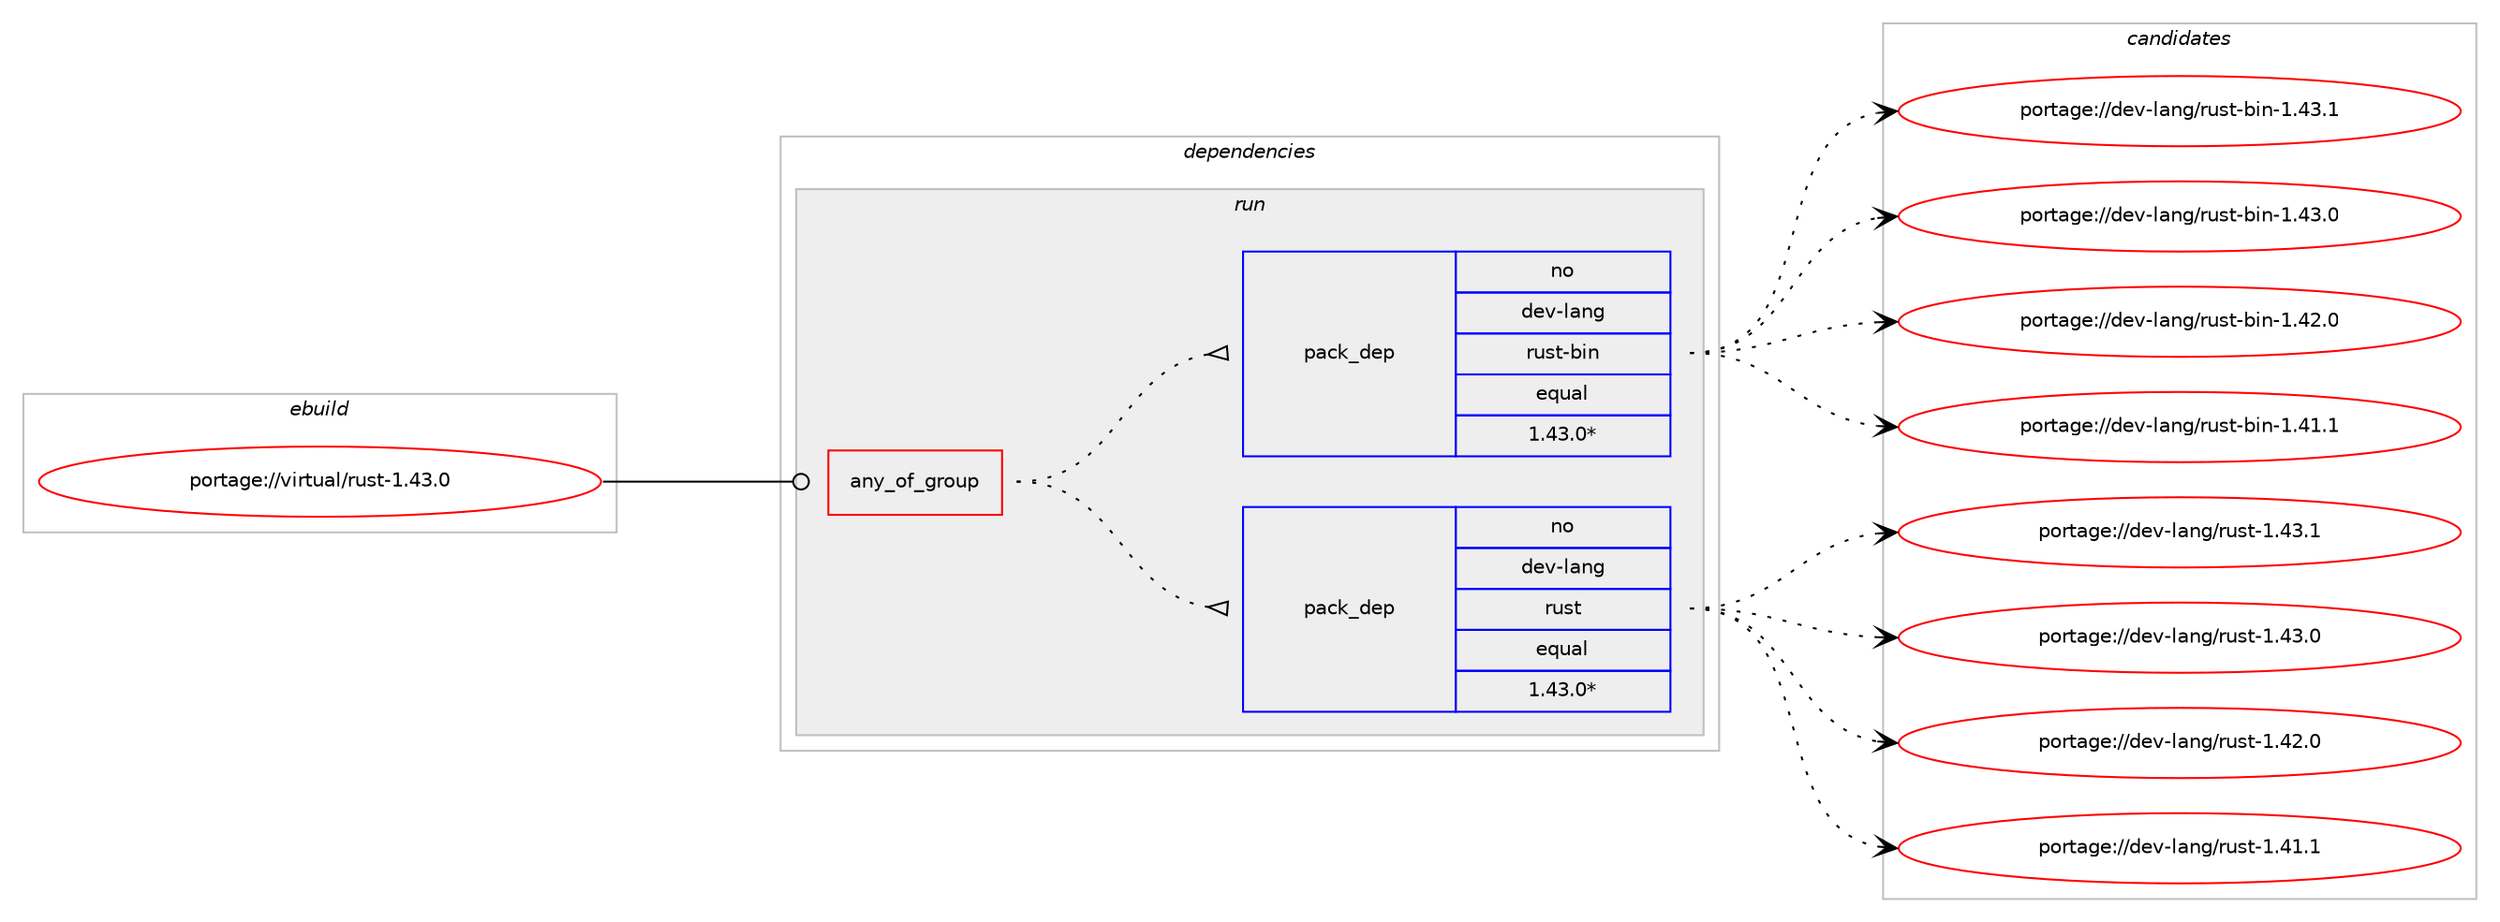 digraph prolog {

# *************
# Graph options
# *************

newrank=true;
concentrate=true;
compound=true;
graph [rankdir=LR,fontname=Helvetica,fontsize=10,ranksep=1.5];#, ranksep=2.5, nodesep=0.2];
edge  [arrowhead=vee];
node  [fontname=Helvetica,fontsize=10];

# **********
# The ebuild
# **********

subgraph cluster_leftcol {
color=gray;
rank=same;
label=<<i>ebuild</i>>;
id [label="portage://virtual/rust-1.43.0", color=red, width=4, href="../virtual/rust-1.43.0.svg"];
}

# ****************
# The dependencies
# ****************

subgraph cluster_midcol {
color=gray;
label=<<i>dependencies</i>>;
subgraph cluster_compile {
fillcolor="#eeeeee";
style=filled;
label=<<i>compile</i>>;
}
subgraph cluster_compileandrun {
fillcolor="#eeeeee";
style=filled;
label=<<i>compile and run</i>>;
}
subgraph cluster_run {
fillcolor="#eeeeee";
style=filled;
label=<<i>run</i>>;
subgraph any62 {
dependency3523 [label=<<TABLE BORDER="0" CELLBORDER="1" CELLSPACING="0" CELLPADDING="4"><TR><TD CELLPADDING="10">any_of_group</TD></TR></TABLE>>, shape=none, color=red];subgraph pack3013 {
dependency3524 [label=<<TABLE BORDER="0" CELLBORDER="1" CELLSPACING="0" CELLPADDING="4" WIDTH="220"><TR><TD ROWSPAN="6" CELLPADDING="30">pack_dep</TD></TR><TR><TD WIDTH="110">no</TD></TR><TR><TD>dev-lang</TD></TR><TR><TD>rust</TD></TR><TR><TD>equal</TD></TR><TR><TD>1.43.0*</TD></TR></TABLE>>, shape=none, color=blue];
}
dependency3523:e -> dependency3524:w [weight=20,style="dotted",arrowhead="oinv"];
subgraph pack3014 {
dependency3525 [label=<<TABLE BORDER="0" CELLBORDER="1" CELLSPACING="0" CELLPADDING="4" WIDTH="220"><TR><TD ROWSPAN="6" CELLPADDING="30">pack_dep</TD></TR><TR><TD WIDTH="110">no</TD></TR><TR><TD>dev-lang</TD></TR><TR><TD>rust-bin</TD></TR><TR><TD>equal</TD></TR><TR><TD>1.43.0*</TD></TR></TABLE>>, shape=none, color=blue];
}
dependency3523:e -> dependency3525:w [weight=20,style="dotted",arrowhead="oinv"];
}
id:e -> dependency3523:w [weight=20,style="solid",arrowhead="odot"];
}
}

# **************
# The candidates
# **************

subgraph cluster_choices {
rank=same;
color=gray;
label=<<i>candidates</i>>;

subgraph choice3013 {
color=black;
nodesep=1;
choice10010111845108971101034711411711511645494652514649 [label="portage://dev-lang/rust-1.43.1", color=red, width=4,href="../dev-lang/rust-1.43.1.svg"];
choice10010111845108971101034711411711511645494652514648 [label="portage://dev-lang/rust-1.43.0", color=red, width=4,href="../dev-lang/rust-1.43.0.svg"];
choice10010111845108971101034711411711511645494652504648 [label="portage://dev-lang/rust-1.42.0", color=red, width=4,href="../dev-lang/rust-1.42.0.svg"];
choice10010111845108971101034711411711511645494652494649 [label="portage://dev-lang/rust-1.41.1", color=red, width=4,href="../dev-lang/rust-1.41.1.svg"];
dependency3524:e -> choice10010111845108971101034711411711511645494652514649:w [style=dotted,weight="100"];
dependency3524:e -> choice10010111845108971101034711411711511645494652514648:w [style=dotted,weight="100"];
dependency3524:e -> choice10010111845108971101034711411711511645494652504648:w [style=dotted,weight="100"];
dependency3524:e -> choice10010111845108971101034711411711511645494652494649:w [style=dotted,weight="100"];
}
subgraph choice3014 {
color=black;
nodesep=1;
choice100101118451089711010347114117115116459810511045494652514649 [label="portage://dev-lang/rust-bin-1.43.1", color=red, width=4,href="../dev-lang/rust-bin-1.43.1.svg"];
choice100101118451089711010347114117115116459810511045494652514648 [label="portage://dev-lang/rust-bin-1.43.0", color=red, width=4,href="../dev-lang/rust-bin-1.43.0.svg"];
choice100101118451089711010347114117115116459810511045494652504648 [label="portage://dev-lang/rust-bin-1.42.0", color=red, width=4,href="../dev-lang/rust-bin-1.42.0.svg"];
choice100101118451089711010347114117115116459810511045494652494649 [label="portage://dev-lang/rust-bin-1.41.1", color=red, width=4,href="../dev-lang/rust-bin-1.41.1.svg"];
dependency3525:e -> choice100101118451089711010347114117115116459810511045494652514649:w [style=dotted,weight="100"];
dependency3525:e -> choice100101118451089711010347114117115116459810511045494652514648:w [style=dotted,weight="100"];
dependency3525:e -> choice100101118451089711010347114117115116459810511045494652504648:w [style=dotted,weight="100"];
dependency3525:e -> choice100101118451089711010347114117115116459810511045494652494649:w [style=dotted,weight="100"];
}
}

}
